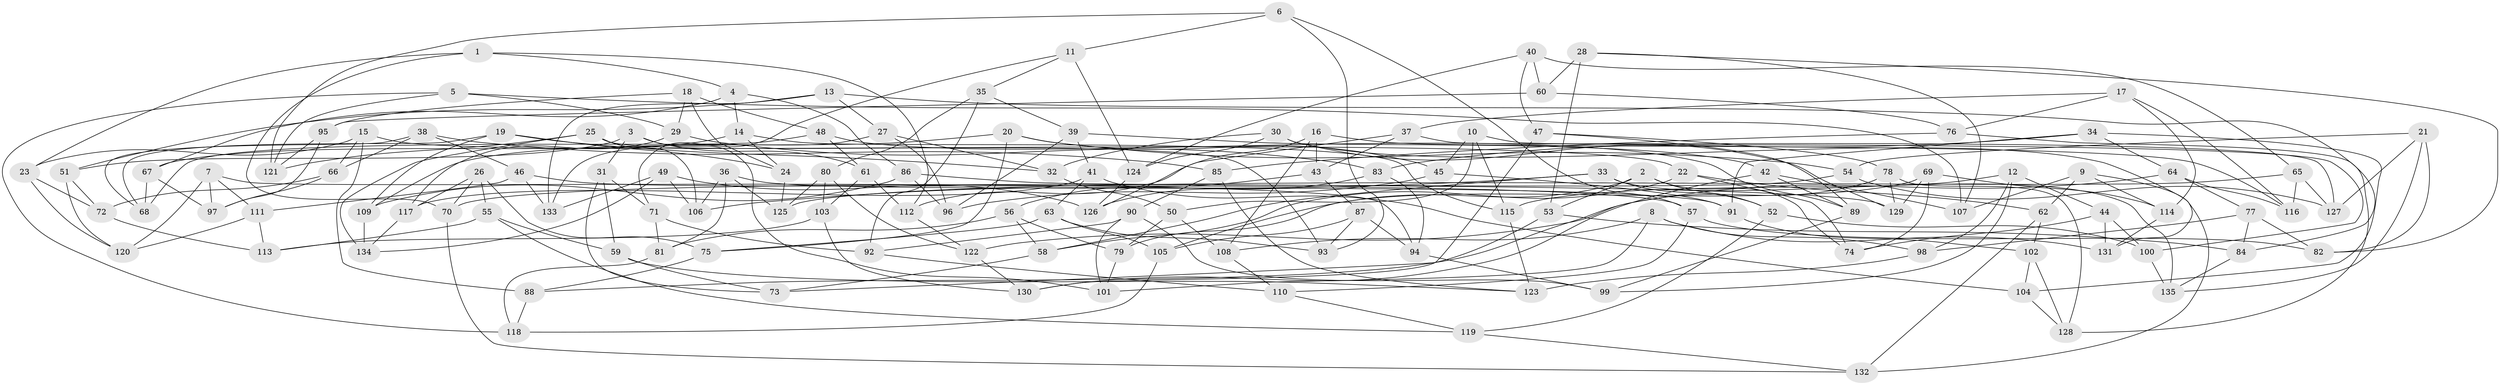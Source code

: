 // Generated by graph-tools (version 1.1) at 2025/27/03/09/25 03:27:01]
// undirected, 135 vertices, 270 edges
graph export_dot {
graph [start="1"]
  node [color=gray90,style=filled];
  1;
  2;
  3;
  4;
  5;
  6;
  7;
  8;
  9;
  10;
  11;
  12;
  13;
  14;
  15;
  16;
  17;
  18;
  19;
  20;
  21;
  22;
  23;
  24;
  25;
  26;
  27;
  28;
  29;
  30;
  31;
  32;
  33;
  34;
  35;
  36;
  37;
  38;
  39;
  40;
  41;
  42;
  43;
  44;
  45;
  46;
  47;
  48;
  49;
  50;
  51;
  52;
  53;
  54;
  55;
  56;
  57;
  58;
  59;
  60;
  61;
  62;
  63;
  64;
  65;
  66;
  67;
  68;
  69;
  70;
  71;
  72;
  73;
  74;
  75;
  76;
  77;
  78;
  79;
  80;
  81;
  82;
  83;
  84;
  85;
  86;
  87;
  88;
  89;
  90;
  91;
  92;
  93;
  94;
  95;
  96;
  97;
  98;
  99;
  100;
  101;
  102;
  103;
  104;
  105;
  106;
  107;
  108;
  109;
  110;
  111;
  112;
  113;
  114;
  115;
  116;
  117;
  118;
  119;
  120;
  121;
  122;
  123;
  124;
  125;
  126;
  127;
  128;
  129;
  130;
  131;
  132;
  133;
  134;
  135;
  1 -- 23;
  1 -- 112;
  1 -- 4;
  1 -- 70;
  2 -- 52;
  2 -- 105;
  2 -- 74;
  2 -- 53;
  3 -- 61;
  3 -- 101;
  3 -- 31;
  3 -- 51;
  4 -- 67;
  4 -- 86;
  4 -- 14;
  5 -- 107;
  5 -- 118;
  5 -- 121;
  5 -- 29;
  6 -- 57;
  6 -- 11;
  6 -- 93;
  6 -- 121;
  7 -- 94;
  7 -- 97;
  7 -- 120;
  7 -- 111;
  8 -- 101;
  8 -- 98;
  8 -- 131;
  8 -- 108;
  9 -- 132;
  9 -- 114;
  9 -- 107;
  9 -- 62;
  10 -- 50;
  10 -- 115;
  10 -- 45;
  10 -- 100;
  11 -- 71;
  11 -- 35;
  11 -- 124;
  12 -- 98;
  12 -- 115;
  12 -- 44;
  12 -- 99;
  13 -- 27;
  13 -- 133;
  13 -- 84;
  13 -- 51;
  14 -- 24;
  14 -- 115;
  14 -- 67;
  15 -- 23;
  15 -- 66;
  15 -- 88;
  15 -- 22;
  16 -- 126;
  16 -- 116;
  16 -- 108;
  16 -- 43;
  17 -- 76;
  17 -- 114;
  17 -- 37;
  17 -- 116;
  18 -- 95;
  18 -- 48;
  18 -- 24;
  18 -- 29;
  19 -- 32;
  19 -- 24;
  19 -- 109;
  19 -- 68;
  20 -- 109;
  20 -- 54;
  20 -- 45;
  20 -- 75;
  21 -- 135;
  21 -- 82;
  21 -- 54;
  21 -- 127;
  22 -- 58;
  22 -- 74;
  22 -- 62;
  23 -- 120;
  23 -- 72;
  24 -- 125;
  25 -- 93;
  25 -- 121;
  25 -- 134;
  25 -- 106;
  26 -- 75;
  26 -- 70;
  26 -- 55;
  26 -- 117;
  27 -- 133;
  27 -- 32;
  27 -- 96;
  28 -- 82;
  28 -- 60;
  28 -- 53;
  28 -- 107;
  29 -- 117;
  29 -- 83;
  30 -- 32;
  30 -- 124;
  30 -- 129;
  30 -- 131;
  31 -- 71;
  31 -- 59;
  31 -- 73;
  32 -- 50;
  33 -- 58;
  33 -- 52;
  33 -- 106;
  33 -- 135;
  34 -- 91;
  34 -- 83;
  34 -- 104;
  34 -- 64;
  35 -- 92;
  35 -- 39;
  35 -- 80;
  36 -- 81;
  36 -- 106;
  36 -- 91;
  36 -- 125;
  37 -- 112;
  37 -- 127;
  37 -- 43;
  38 -- 66;
  38 -- 85;
  38 -- 68;
  38 -- 46;
  39 -- 41;
  39 -- 42;
  39 -- 96;
  40 -- 47;
  40 -- 60;
  40 -- 65;
  40 -- 124;
  41 -- 117;
  41 -- 63;
  41 -- 104;
  42 -- 89;
  42 -- 107;
  42 -- 130;
  43 -- 87;
  43 -- 56;
  44 -- 131;
  44 -- 100;
  44 -- 74;
  45 -- 96;
  45 -- 91;
  46 -- 111;
  46 -- 133;
  46 -- 57;
  47 -- 130;
  47 -- 78;
  47 -- 89;
  48 -- 68;
  48 -- 61;
  48 -- 89;
  49 -- 134;
  49 -- 133;
  49 -- 126;
  49 -- 106;
  50 -- 108;
  50 -- 79;
  51 -- 120;
  51 -- 72;
  52 -- 119;
  52 -- 100;
  53 -- 84;
  53 -- 73;
  54 -- 127;
  54 -- 70;
  55 -- 119;
  55 -- 59;
  55 -- 113;
  56 -- 81;
  56 -- 79;
  56 -- 58;
  57 -- 110;
  57 -- 82;
  58 -- 73;
  59 -- 73;
  59 -- 123;
  60 -- 76;
  60 -- 95;
  61 -- 112;
  61 -- 103;
  62 -- 102;
  62 -- 132;
  63 -- 105;
  63 -- 93;
  63 -- 75;
  64 -- 116;
  64 -- 122;
  64 -- 77;
  65 -- 116;
  65 -- 125;
  65 -- 127;
  66 -- 72;
  66 -- 97;
  67 -- 97;
  67 -- 68;
  69 -- 114;
  69 -- 74;
  69 -- 129;
  69 -- 79;
  70 -- 132;
  71 -- 92;
  71 -- 81;
  72 -- 113;
  75 -- 88;
  76 -- 128;
  76 -- 85;
  77 -- 84;
  77 -- 98;
  77 -- 82;
  78 -- 129;
  78 -- 88;
  78 -- 128;
  79 -- 101;
  80 -- 122;
  80 -- 103;
  80 -- 125;
  81 -- 118;
  83 -- 94;
  83 -- 126;
  84 -- 135;
  85 -- 90;
  85 -- 123;
  86 -- 96;
  86 -- 109;
  86 -- 129;
  87 -- 93;
  87 -- 105;
  87 -- 94;
  88 -- 118;
  89 -- 99;
  90 -- 101;
  90 -- 99;
  90 -- 92;
  91 -- 102;
  92 -- 110;
  94 -- 99;
  95 -- 97;
  95 -- 121;
  98 -- 123;
  100 -- 135;
  102 -- 128;
  102 -- 104;
  103 -- 113;
  103 -- 130;
  104 -- 128;
  105 -- 118;
  108 -- 110;
  109 -- 134;
  110 -- 119;
  111 -- 120;
  111 -- 113;
  112 -- 122;
  114 -- 131;
  115 -- 123;
  117 -- 134;
  119 -- 132;
  122 -- 130;
  124 -- 126;
}
